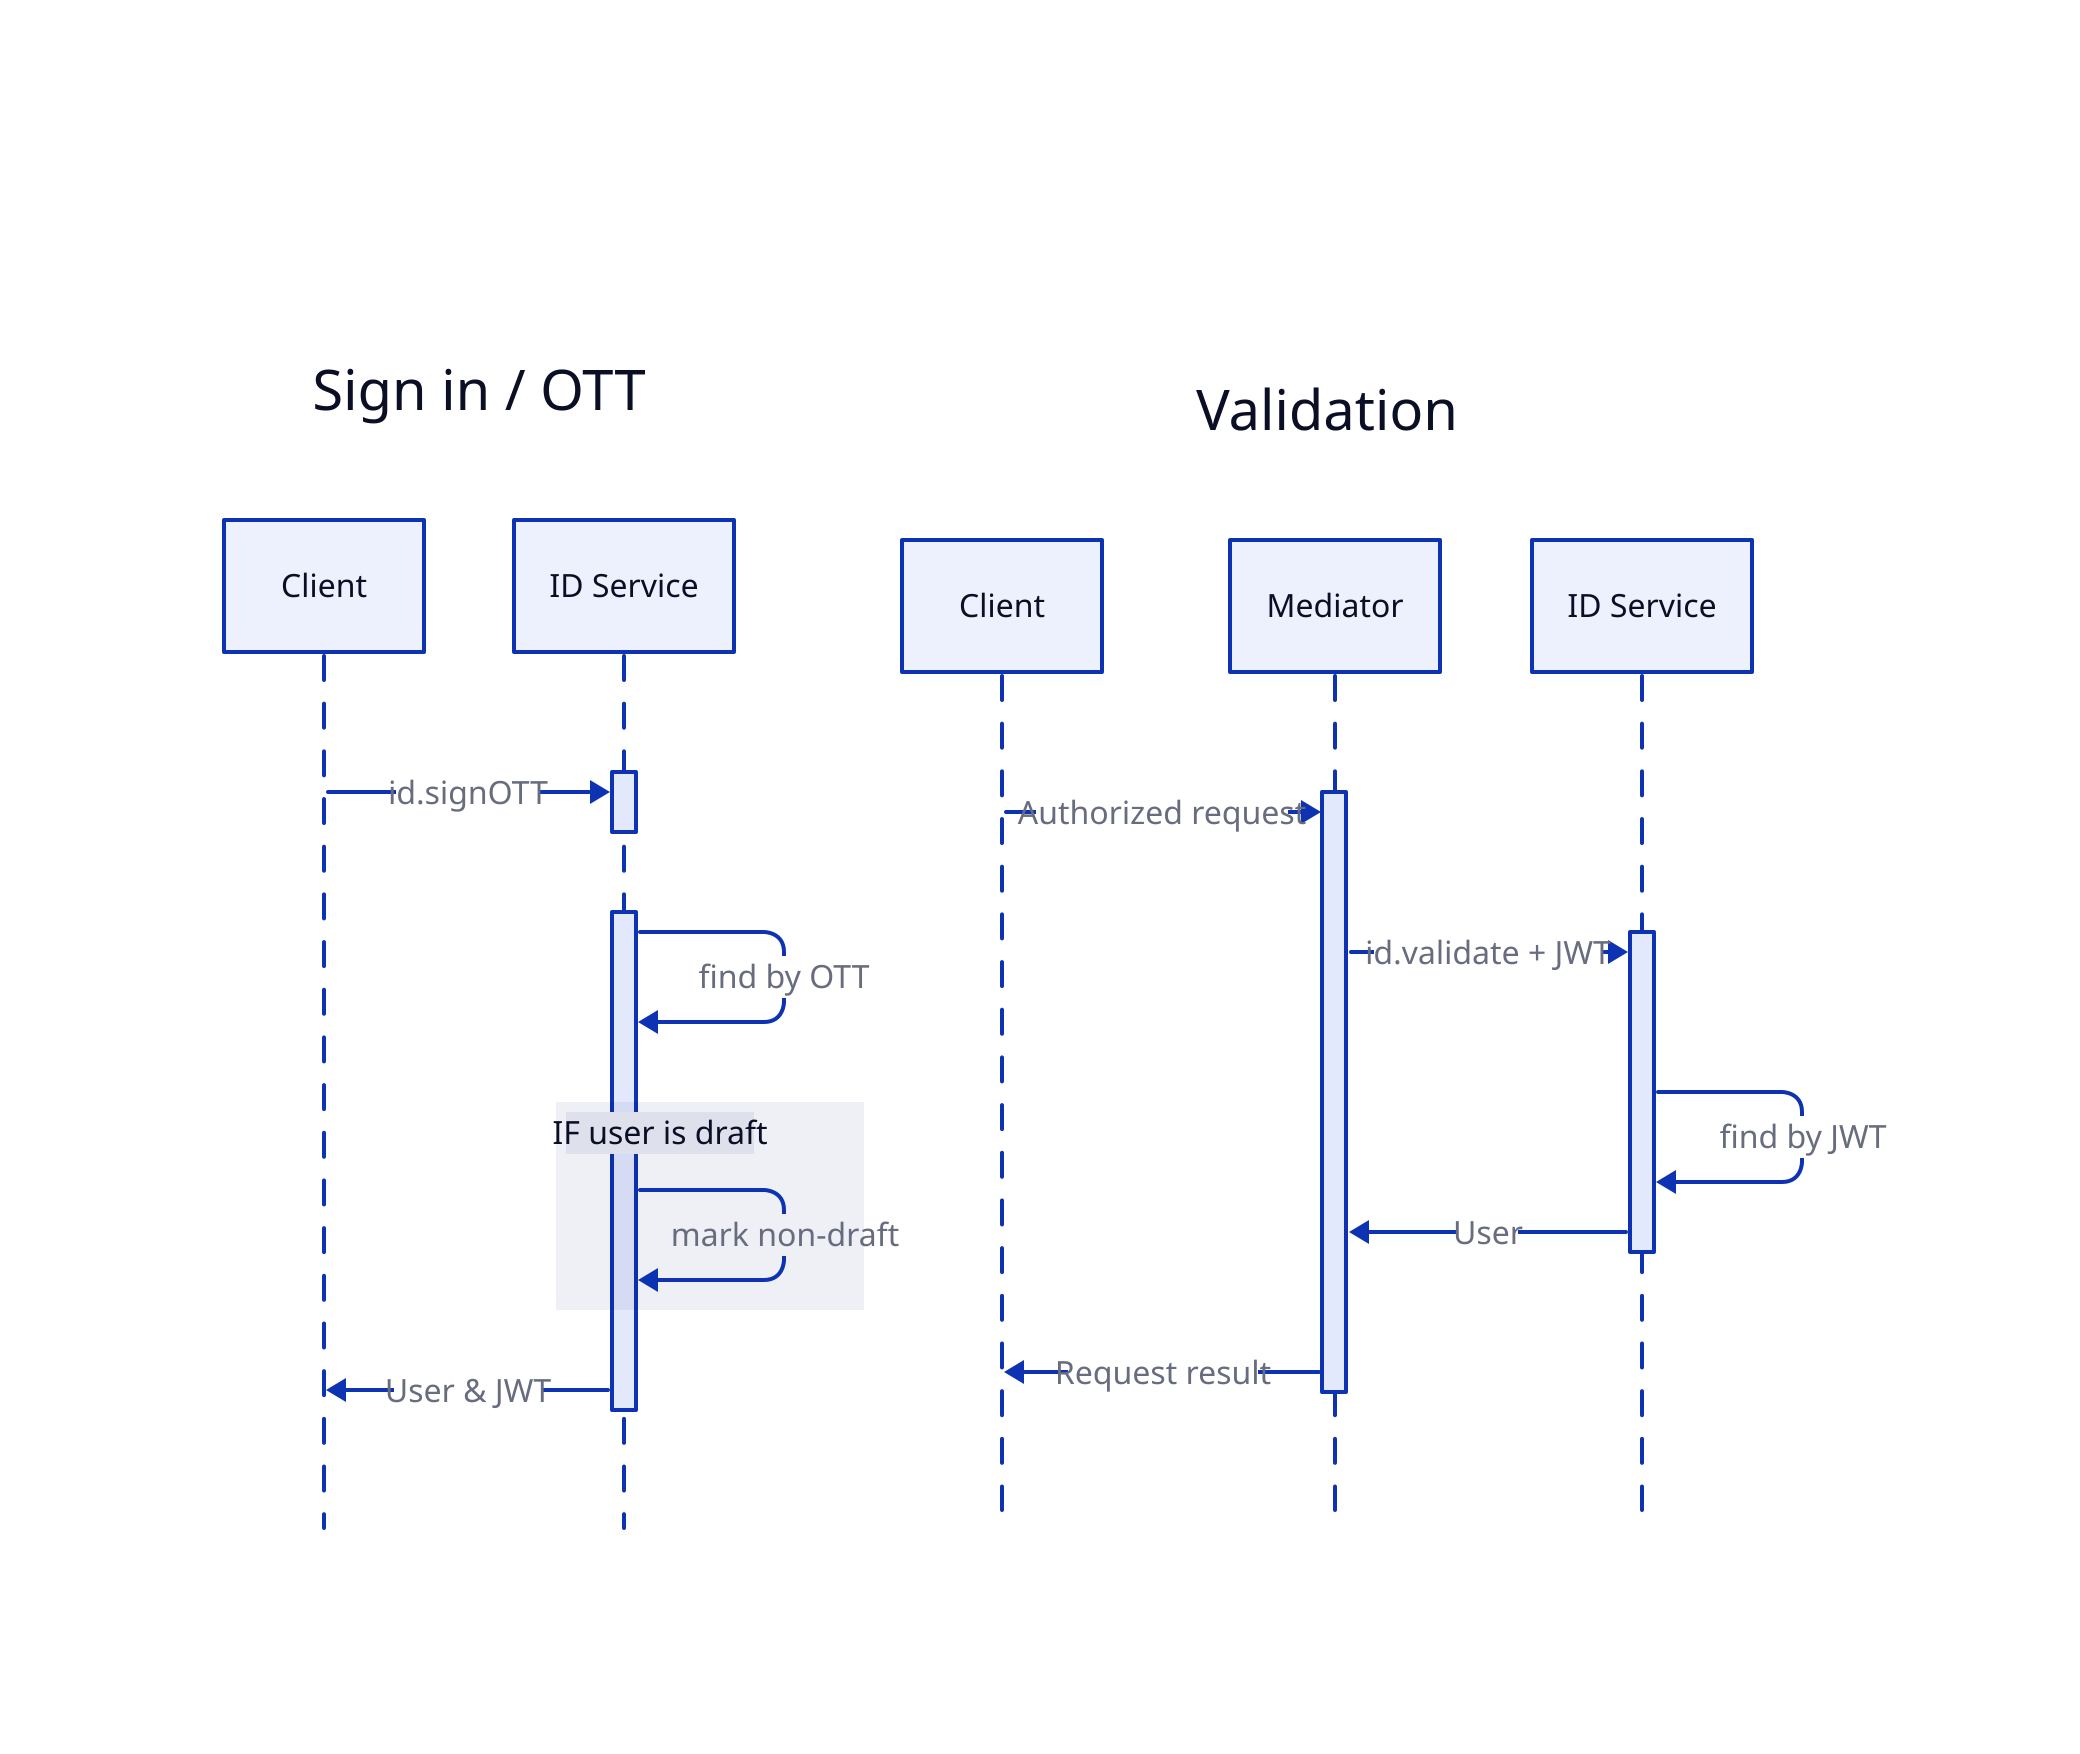 title: |md
# ID service auth
| { near: top-center }

Sign in / OTT: {
  shape: sequence_diagram
    client: Client
    id: ID Service

    client -> id.invite: id.signOTT

    id.sign -> id.sign: find by OTT

    IF user is draft: {
      id.sign -> id.sign: mark non-draft
    }

    id.sign -> client: User & JWT
}

Validation: {
  shape: sequence_diagram

  client: Client
  med: Mediator
  id: ID Service

  client -> med.rq: Authorized request

  med.rq -> id.rq: id.validate + JWT
  id.rq -> id.rq: find by JWT
  id.rq -> med.rq: User

  med.rq -> client: Request result
}